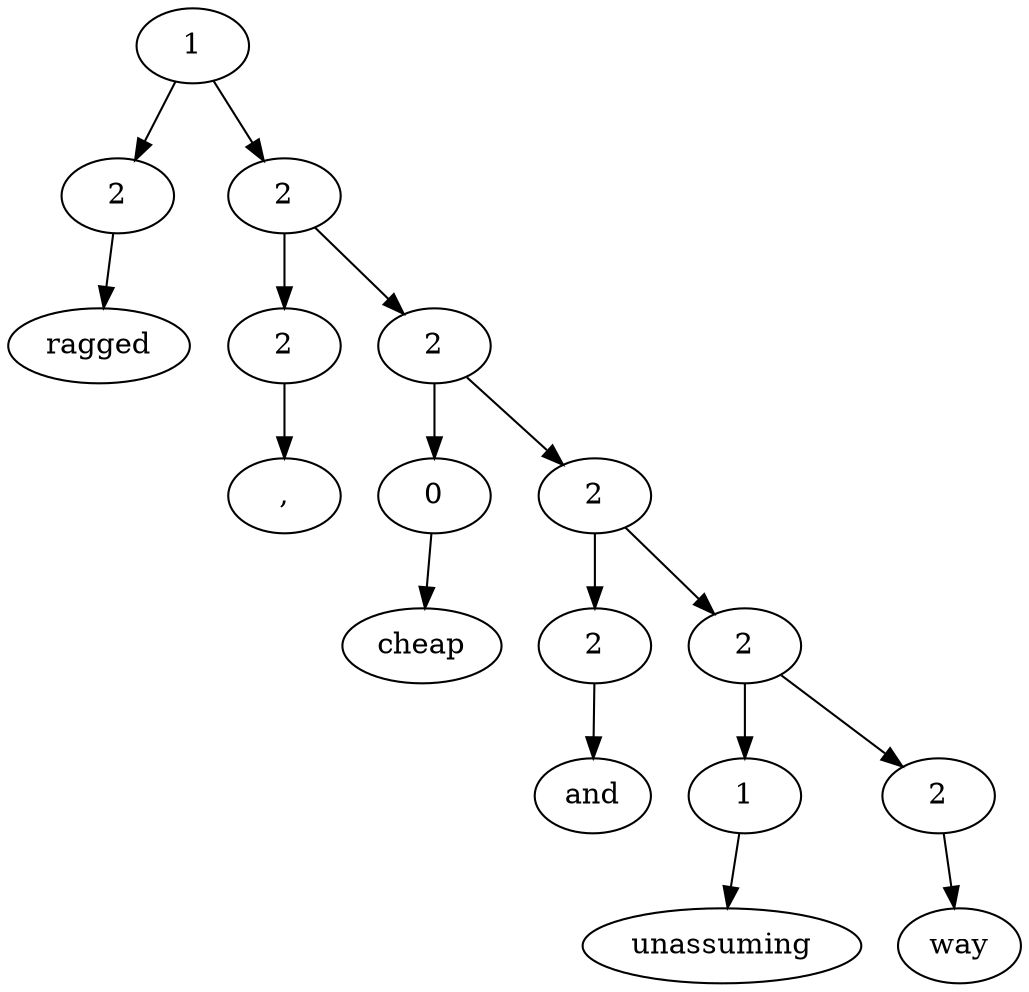 digraph G{Node0 [label="1"]
Node0 -> Node1
Node0 -> Node3
Node1 [label="2"]
Node1 -> Node2
Node3 [label="2"]
Node3 -> Node4
Node3 -> Node6
Node2 [label="ragged"]
Node4 [label="2"]
Node4 -> Node5
Node6 [label="2"]
Node6 -> Node7
Node6 -> Node9
Node5 [label=","]
Node7 [label="0"]
Node7 -> Node8
Node9 [label="2"]
Node9 -> Node10
Node9 -> Node12
Node8 [label="cheap"]
Node10 [label="2"]
Node10 -> Node11
Node12 [label="2"]
Node12 -> Node13
Node12 -> Node15
Node11 [label="and"]
Node13 [label="1"]
Node13 -> Node14
Node15 [label="2"]
Node15 -> Node16
Node14 [label="unassuming"]
Node16 [label="way"]
}